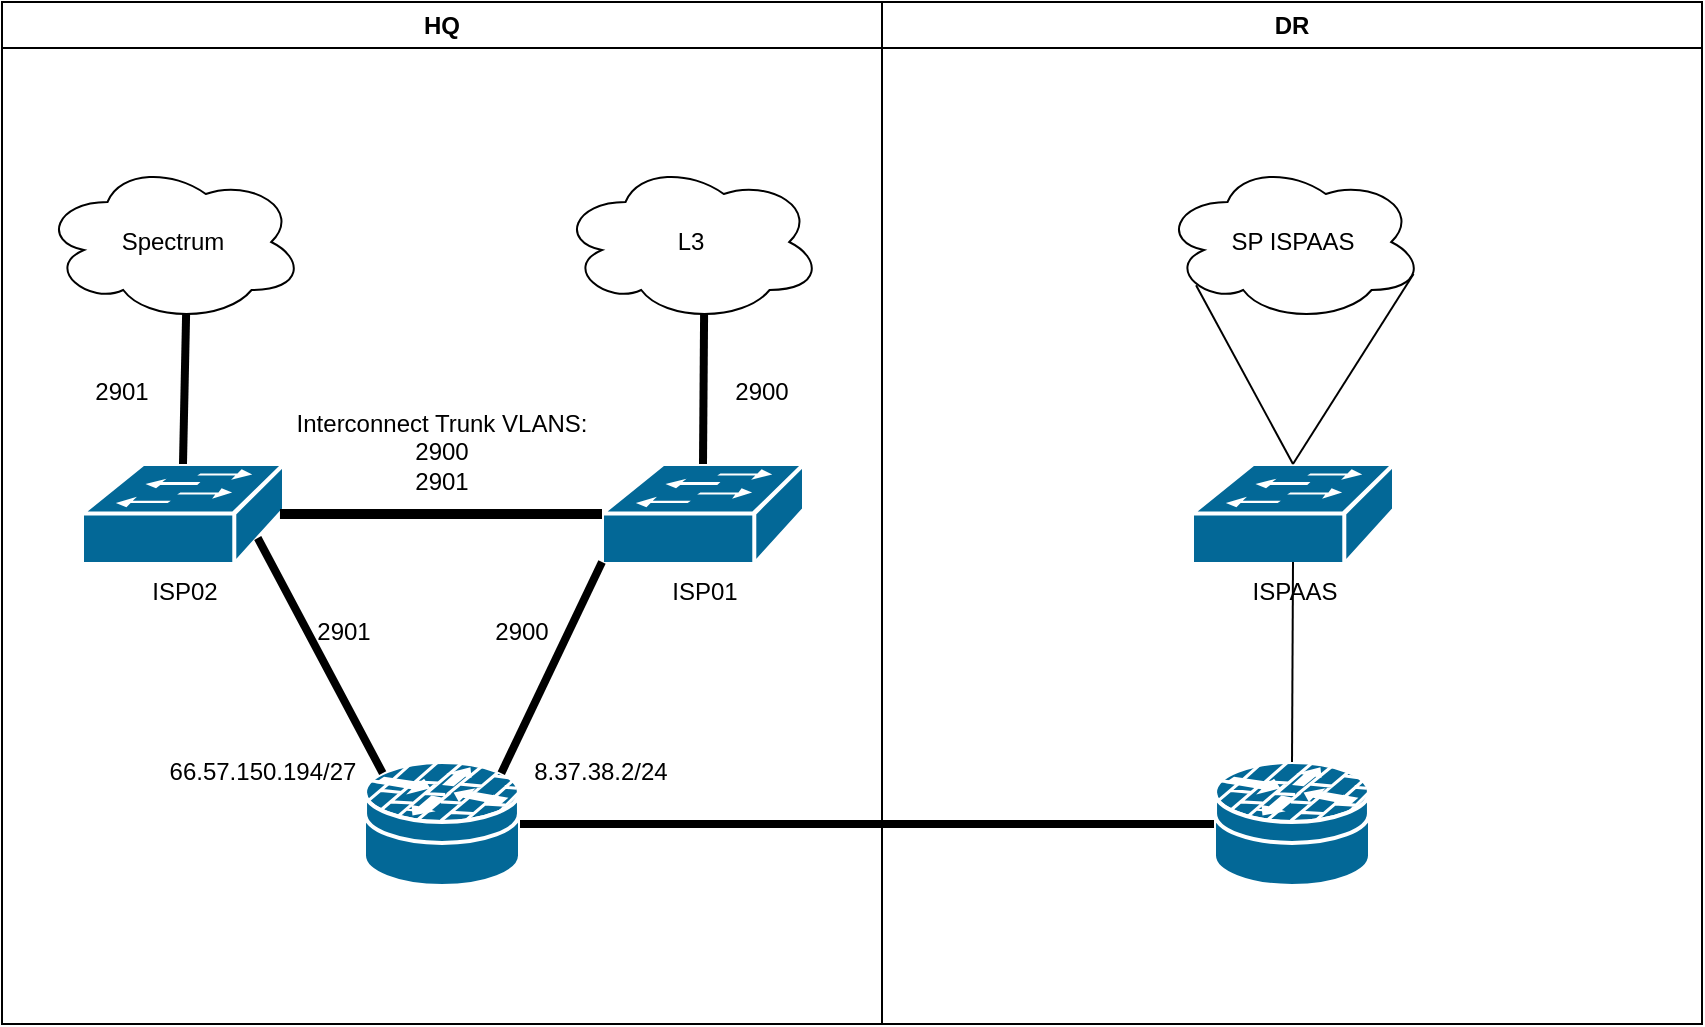 <mxfile version="26.2.14">
  <diagram name="Page-1" id="pyzRk8hU9FIlRQVQMcew">
    <mxGraphModel dx="1426" dy="751" grid="1" gridSize="10" guides="1" tooltips="1" connect="1" arrows="1" fold="1" page="1" pageScale="1" pageWidth="850" pageHeight="1100" math="0" shadow="0">
      <root>
        <mxCell id="0" />
        <mxCell id="1" parent="0" />
        <mxCell id="k_QSSW2EdRkLZNwSfFR7-3" value="HQ" style="swimlane;whiteSpace=wrap;html=1;" parent="1" vertex="1">
          <mxGeometry width="440" height="511" as="geometry" />
        </mxCell>
        <mxCell id="k_QSSW2EdRkLZNwSfFR7-1" value="" style="shape=mxgraph.cisco.security.router_firewall;sketch=0;html=1;pointerEvents=1;dashed=0;fillColor=#036897;strokeColor=#ffffff;strokeWidth=2;verticalLabelPosition=bottom;verticalAlign=top;align=center;outlineConnect=0;" parent="k_QSSW2EdRkLZNwSfFR7-3" vertex="1">
          <mxGeometry x="181.0" y="380" width="78" height="62" as="geometry" />
        </mxCell>
        <mxCell id="k_QSSW2EdRkLZNwSfFR7-5" value="ISP02" style="shape=mxgraph.cisco.switches.workgroup_switch;sketch=0;html=1;pointerEvents=1;dashed=0;fillColor=#036897;strokeColor=#ffffff;strokeWidth=2;verticalLabelPosition=bottom;verticalAlign=top;align=center;outlineConnect=0;" parent="k_QSSW2EdRkLZNwSfFR7-3" vertex="1">
          <mxGeometry x="40.0" y="231" width="101" height="50" as="geometry" />
        </mxCell>
        <mxCell id="k_QSSW2EdRkLZNwSfFR7-6" value="ISP01" style="shape=mxgraph.cisco.switches.workgroup_switch;sketch=0;html=1;pointerEvents=1;dashed=0;fillColor=#036897;strokeColor=#ffffff;strokeWidth=2;verticalLabelPosition=bottom;verticalAlign=top;align=center;outlineConnect=0;" parent="k_QSSW2EdRkLZNwSfFR7-3" vertex="1">
          <mxGeometry x="300.0" y="231" width="101" height="50" as="geometry" />
        </mxCell>
        <mxCell id="k_QSSW2EdRkLZNwSfFR7-8" value="Spectrum" style="ellipse;shape=cloud;whiteSpace=wrap;html=1;" parent="k_QSSW2EdRkLZNwSfFR7-3" vertex="1">
          <mxGeometry x="20" y="80" width="131" height="80" as="geometry" />
        </mxCell>
        <mxCell id="k_QSSW2EdRkLZNwSfFR7-9" value="L3" style="ellipse;shape=cloud;whiteSpace=wrap;html=1;" parent="k_QSSW2EdRkLZNwSfFR7-3" vertex="1">
          <mxGeometry x="279" y="80" width="131" height="80" as="geometry" />
        </mxCell>
        <mxCell id="k_QSSW2EdRkLZNwSfFR7-11" value="" style="endArrow=none;html=1;rounded=0;entryX=0.55;entryY=0.95;entryDx=0;entryDy=0;entryPerimeter=0;exitX=0.5;exitY=0;exitDx=0;exitDy=0;exitPerimeter=0;strokeWidth=4;strokeColor=light-dark(#000000,#FFFF66);" parent="k_QSSW2EdRkLZNwSfFR7-3" source="k_QSSW2EdRkLZNwSfFR7-5" target="k_QSSW2EdRkLZNwSfFR7-8" edge="1">
          <mxGeometry width="50" height="50" relative="1" as="geometry">
            <mxPoint x="400" y="270" as="sourcePoint" />
            <mxPoint x="450" y="220" as="targetPoint" />
          </mxGeometry>
        </mxCell>
        <mxCell id="k_QSSW2EdRkLZNwSfFR7-12" value="" style="endArrow=none;html=1;rounded=0;entryX=0.55;entryY=0.95;entryDx=0;entryDy=0;entryPerimeter=0;exitX=0.5;exitY=0;exitDx=0;exitDy=0;exitPerimeter=0;strokeWidth=4;strokeColor=light-dark(#000000,#66FF66);" parent="k_QSSW2EdRkLZNwSfFR7-3" source="k_QSSW2EdRkLZNwSfFR7-6" target="k_QSSW2EdRkLZNwSfFR7-9" edge="1">
          <mxGeometry width="50" height="50" relative="1" as="geometry">
            <mxPoint x="400" y="270" as="sourcePoint" />
            <mxPoint x="450" y="220" as="targetPoint" />
          </mxGeometry>
        </mxCell>
        <mxCell id="k_QSSW2EdRkLZNwSfFR7-13" value="" style="endArrow=none;html=1;rounded=0;exitX=0.98;exitY=0.5;exitDx=0;exitDy=0;exitPerimeter=0;entryX=0;entryY=0.5;entryDx=0;entryDy=0;entryPerimeter=0;strokeColor=light-dark(#000000,#66FFFF);strokeWidth=5;" parent="k_QSSW2EdRkLZNwSfFR7-3" source="k_QSSW2EdRkLZNwSfFR7-5" target="k_QSSW2EdRkLZNwSfFR7-6" edge="1">
          <mxGeometry width="50" height="50" relative="1" as="geometry">
            <mxPoint x="400" y="270" as="sourcePoint" />
            <mxPoint x="450" y="220" as="targetPoint" />
          </mxGeometry>
        </mxCell>
        <mxCell id="k_QSSW2EdRkLZNwSfFR7-14" value="" style="endArrow=none;html=1;rounded=0;entryX=0.87;entryY=0.74;entryDx=0;entryDy=0;entryPerimeter=0;exitX=0.12;exitY=0.09;exitDx=0;exitDy=0;exitPerimeter=0;strokeColor=light-dark(#000000,#FFFF66);strokeWidth=4;" parent="k_QSSW2EdRkLZNwSfFR7-3" source="k_QSSW2EdRkLZNwSfFR7-1" target="k_QSSW2EdRkLZNwSfFR7-5" edge="1">
          <mxGeometry width="50" height="50" relative="1" as="geometry">
            <mxPoint x="400" y="270" as="sourcePoint" />
            <mxPoint x="450" y="220" as="targetPoint" />
          </mxGeometry>
        </mxCell>
        <mxCell id="k_QSSW2EdRkLZNwSfFR7-15" value="" style="endArrow=none;html=1;rounded=0;entryX=0;entryY=0.98;entryDx=0;entryDy=0;entryPerimeter=0;exitX=0.88;exitY=0.09;exitDx=0;exitDy=0;exitPerimeter=0;strokeColor=light-dark(#000000,#66FF66);strokeWidth=4;" parent="k_QSSW2EdRkLZNwSfFR7-3" source="k_QSSW2EdRkLZNwSfFR7-1" target="k_QSSW2EdRkLZNwSfFR7-6" edge="1">
          <mxGeometry width="50" height="50" relative="1" as="geometry">
            <mxPoint x="400" y="270" as="sourcePoint" />
            <mxPoint x="450" y="220" as="targetPoint" />
          </mxGeometry>
        </mxCell>
        <mxCell id="k_QSSW2EdRkLZNwSfFR7-18" value="Interconnect Trunk VLANS:&lt;div&gt;2900&lt;/div&gt;&lt;div&gt;2901&lt;/div&gt;" style="text;html=1;align=center;verticalAlign=middle;whiteSpace=wrap;rounded=0;" parent="k_QSSW2EdRkLZNwSfFR7-3" vertex="1">
          <mxGeometry x="135" y="200" width="170" height="50" as="geometry" />
        </mxCell>
        <mxCell id="MOe9JehuYnDUfpq1b72_-2" value="8.37.38.2/24" style="text;html=1;align=center;verticalAlign=middle;whiteSpace=wrap;rounded=0;" vertex="1" parent="k_QSSW2EdRkLZNwSfFR7-3">
          <mxGeometry x="259" y="370" width="81" height="30" as="geometry" />
        </mxCell>
        <mxCell id="MOe9JehuYnDUfpq1b72_-3" value="66.57.150.194/27" style="text;html=1;align=center;verticalAlign=middle;whiteSpace=wrap;rounded=0;" vertex="1" parent="k_QSSW2EdRkLZNwSfFR7-3">
          <mxGeometry x="80" y="370" width="101" height="30" as="geometry" />
        </mxCell>
        <mxCell id="MOe9JehuYnDUfpq1b72_-4" value="2901" style="text;html=1;align=center;verticalAlign=middle;whiteSpace=wrap;rounded=0;" vertex="1" parent="k_QSSW2EdRkLZNwSfFR7-3">
          <mxGeometry x="141" y="300" width="60" height="30" as="geometry" />
        </mxCell>
        <mxCell id="MOe9JehuYnDUfpq1b72_-5" value="2900" style="text;html=1;align=center;verticalAlign=middle;whiteSpace=wrap;rounded=0;" vertex="1" parent="k_QSSW2EdRkLZNwSfFR7-3">
          <mxGeometry x="230" y="300" width="60" height="30" as="geometry" />
        </mxCell>
        <mxCell id="MOe9JehuYnDUfpq1b72_-6" value="2901" style="text;html=1;align=center;verticalAlign=middle;whiteSpace=wrap;rounded=0;" vertex="1" parent="k_QSSW2EdRkLZNwSfFR7-3">
          <mxGeometry x="30" y="180" width="60" height="30" as="geometry" />
        </mxCell>
        <mxCell id="MOe9JehuYnDUfpq1b72_-7" value="2900" style="text;html=1;align=center;verticalAlign=middle;whiteSpace=wrap;rounded=0;" vertex="1" parent="k_QSSW2EdRkLZNwSfFR7-3">
          <mxGeometry x="350" y="180" width="60" height="30" as="geometry" />
        </mxCell>
        <mxCell id="k_QSSW2EdRkLZNwSfFR7-4" value="DR" style="swimlane;whiteSpace=wrap;html=1;" parent="1" vertex="1">
          <mxGeometry x="440" width="410" height="511" as="geometry" />
        </mxCell>
        <mxCell id="k_QSSW2EdRkLZNwSfFR7-2" value="" style="shape=mxgraph.cisco.security.router_firewall;sketch=0;html=1;pointerEvents=1;dashed=0;fillColor=#036897;strokeColor=#ffffff;strokeWidth=2;verticalLabelPosition=bottom;verticalAlign=top;align=center;outlineConnect=0;" parent="k_QSSW2EdRkLZNwSfFR7-4" vertex="1">
          <mxGeometry x="166" y="380" width="78" height="62" as="geometry" />
        </mxCell>
        <mxCell id="k_QSSW2EdRkLZNwSfFR7-7" value="ISPAAS" style="shape=mxgraph.cisco.switches.workgroup_switch;sketch=0;html=1;pointerEvents=1;dashed=0;fillColor=#036897;strokeColor=#ffffff;strokeWidth=2;verticalLabelPosition=bottom;verticalAlign=top;align=center;outlineConnect=0;" parent="k_QSSW2EdRkLZNwSfFR7-4" vertex="1">
          <mxGeometry x="155" y="231" width="101" height="50" as="geometry" />
        </mxCell>
        <mxCell id="k_QSSW2EdRkLZNwSfFR7-10" value="SP ISPAAS" style="ellipse;shape=cloud;whiteSpace=wrap;html=1;" parent="k_QSSW2EdRkLZNwSfFR7-4" vertex="1">
          <mxGeometry x="140" y="80" width="131" height="80" as="geometry" />
        </mxCell>
        <mxCell id="MOe9JehuYnDUfpq1b72_-1" value="" style="endArrow=none;html=1;rounded=0;entryX=0.5;entryY=0.98;entryDx=0;entryDy=0;entryPerimeter=0;exitX=0.5;exitY=0;exitDx=0;exitDy=0;exitPerimeter=0;" edge="1" parent="k_QSSW2EdRkLZNwSfFR7-4" source="k_QSSW2EdRkLZNwSfFR7-2" target="k_QSSW2EdRkLZNwSfFR7-7">
          <mxGeometry width="50" height="50" relative="1" as="geometry">
            <mxPoint x="-40" y="310" as="sourcePoint" />
            <mxPoint x="10" y="260" as="targetPoint" />
          </mxGeometry>
        </mxCell>
        <mxCell id="MOe9JehuYnDUfpq1b72_-8" value="" style="endArrow=none;html=1;rounded=0;entryX=0.13;entryY=0.77;entryDx=0;entryDy=0;entryPerimeter=0;exitX=0.5;exitY=0;exitDx=0;exitDy=0;exitPerimeter=0;" edge="1" parent="k_QSSW2EdRkLZNwSfFR7-4" source="k_QSSW2EdRkLZNwSfFR7-7" target="k_QSSW2EdRkLZNwSfFR7-10">
          <mxGeometry width="50" height="50" relative="1" as="geometry">
            <mxPoint x="-40" y="310" as="sourcePoint" />
            <mxPoint x="10" y="260" as="targetPoint" />
          </mxGeometry>
        </mxCell>
        <mxCell id="MOe9JehuYnDUfpq1b72_-9" value="" style="endArrow=none;html=1;rounded=0;entryX=0.96;entryY=0.7;entryDx=0;entryDy=0;entryPerimeter=0;exitX=0.5;exitY=0;exitDx=0;exitDy=0;exitPerimeter=0;" edge="1" parent="k_QSSW2EdRkLZNwSfFR7-4" source="k_QSSW2EdRkLZNwSfFR7-7" target="k_QSSW2EdRkLZNwSfFR7-10">
          <mxGeometry width="50" height="50" relative="1" as="geometry">
            <mxPoint x="-40" y="310" as="sourcePoint" />
            <mxPoint x="10" y="260" as="targetPoint" />
          </mxGeometry>
        </mxCell>
        <mxCell id="k_QSSW2EdRkLZNwSfFR7-19" value="" style="endArrow=none;html=1;rounded=0;entryX=0;entryY=0.5;entryDx=0;entryDy=0;entryPerimeter=0;exitX=1;exitY=0.5;exitDx=0;exitDy=0;exitPerimeter=0;strokeWidth=4;" parent="1" source="k_QSSW2EdRkLZNwSfFR7-1" target="k_QSSW2EdRkLZNwSfFR7-2" edge="1">
          <mxGeometry width="50" height="50" relative="1" as="geometry">
            <mxPoint x="400" y="270" as="sourcePoint" />
            <mxPoint x="450" y="220" as="targetPoint" />
          </mxGeometry>
        </mxCell>
      </root>
    </mxGraphModel>
  </diagram>
</mxfile>
